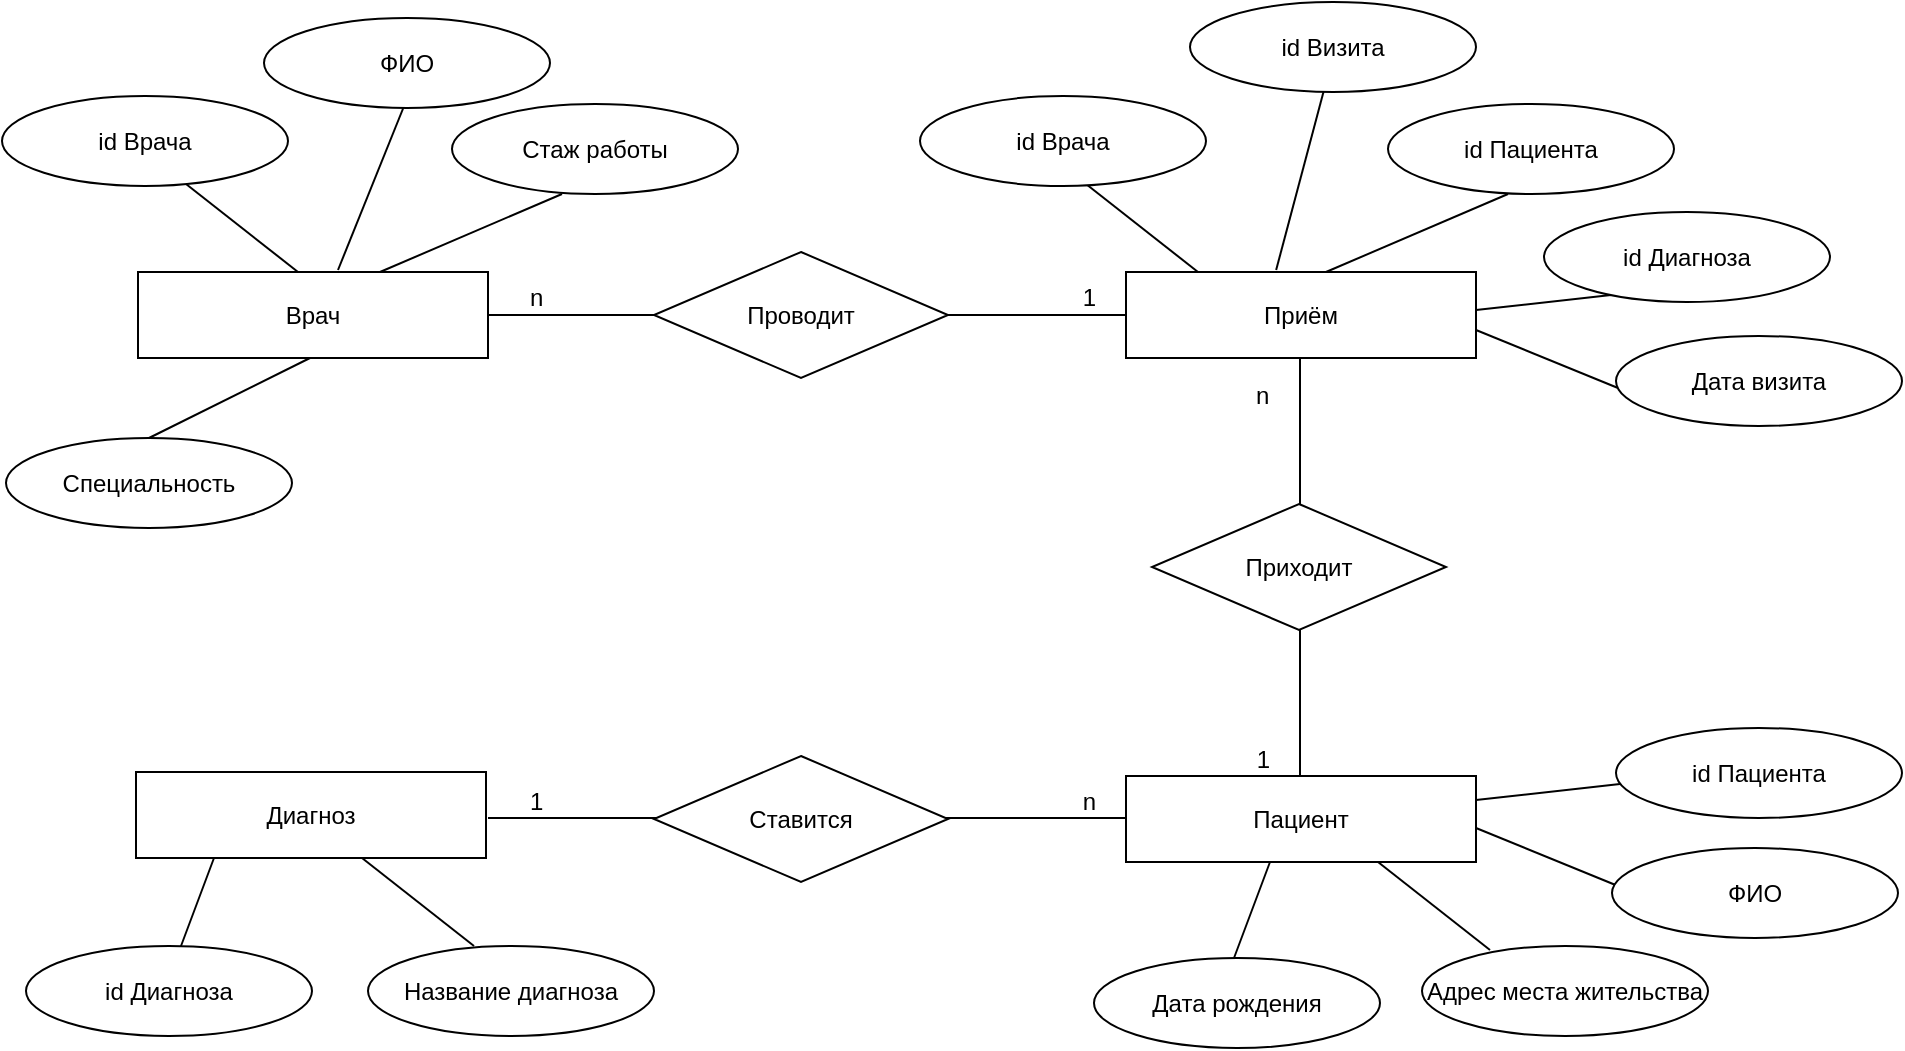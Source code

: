 <mxfile version="25.0.3" pages="2">
  <diagram name="Страница — 1" id="eFDU_y1cEftZBLFFB2Df">
    <mxGraphModel dx="1434" dy="759" grid="0" gridSize="10" guides="1" tooltips="1" connect="1" arrows="1" fold="1" page="1" pageScale="1" pageWidth="1169" pageHeight="827" math="0" shadow="0">
      <root>
        <mxCell id="0" />
        <mxCell id="1" parent="0" />
        <mxCell id="acI447qzfLButbWmioAm-18" value="Врач" style="rounded=0;whiteSpace=wrap;html=1;" vertex="1" parent="1">
          <mxGeometry x="208" y="214" width="175" height="43" as="geometry" />
        </mxCell>
        <mxCell id="acI447qzfLButbWmioAm-26" value="Приём" style="rounded=0;whiteSpace=wrap;html=1;" vertex="1" parent="1">
          <mxGeometry x="702" y="214" width="175" height="43" as="geometry" />
        </mxCell>
        <mxCell id="acI447qzfLButbWmioAm-33" value="Пациент" style="rounded=0;whiteSpace=wrap;html=1;" vertex="1" parent="1">
          <mxGeometry x="702" y="466" width="175" height="43" as="geometry" />
        </mxCell>
        <mxCell id="acI447qzfLButbWmioAm-36" value="Диагноз" style="rounded=0;whiteSpace=wrap;html=1;" vertex="1" parent="1">
          <mxGeometry x="207" y="464" width="175" height="43" as="geometry" />
        </mxCell>
        <mxCell id="acI447qzfLButbWmioAm-43" value="" style="endArrow=none;html=1;rounded=0;entryX=0;entryY=0.5;entryDx=0;entryDy=0;exitX=1;exitY=0.5;exitDx=0;exitDy=0;" edge="1" parent="1" source="acI447qzfLButbWmioAm-18" target="acI447qzfLButbWmioAm-26">
          <mxGeometry relative="1" as="geometry">
            <mxPoint x="383" y="233" as="sourcePoint" />
            <mxPoint x="701" y="231" as="targetPoint" />
          </mxGeometry>
        </mxCell>
        <mxCell id="acI447qzfLButbWmioAm-44" value="n" style="resizable=0;html=1;whiteSpace=wrap;align=left;verticalAlign=bottom;" connectable="0" vertex="1" parent="acI447qzfLButbWmioAm-43">
          <mxGeometry x="-1" relative="1" as="geometry">
            <mxPoint x="19" as="offset" />
          </mxGeometry>
        </mxCell>
        <mxCell id="acI447qzfLButbWmioAm-45" value="1" style="resizable=0;html=1;whiteSpace=wrap;align=right;verticalAlign=bottom;" connectable="0" vertex="1" parent="acI447qzfLButbWmioAm-43">
          <mxGeometry x="1" relative="1" as="geometry">
            <mxPoint x="-14" as="offset" />
          </mxGeometry>
        </mxCell>
        <mxCell id="acI447qzfLButbWmioAm-20" value="Проводит" style="rhombus;whiteSpace=wrap;html=1;" vertex="1" parent="1">
          <mxGeometry x="466" y="204" width="147" height="63" as="geometry" />
        </mxCell>
        <mxCell id="acI447qzfLButbWmioAm-46" value="" style="endArrow=none;html=1;rounded=0;exitX=1;exitY=0.5;exitDx=0;exitDy=0;" edge="1" parent="1">
          <mxGeometry relative="1" as="geometry">
            <mxPoint x="789" y="257" as="sourcePoint" />
            <mxPoint x="789" y="466" as="targetPoint" />
          </mxGeometry>
        </mxCell>
        <mxCell id="acI447qzfLButbWmioAm-47" value="n" style="resizable=0;html=1;whiteSpace=wrap;align=left;verticalAlign=bottom;" connectable="0" vertex="1" parent="acI447qzfLButbWmioAm-46">
          <mxGeometry x="-1" relative="1" as="geometry">
            <mxPoint x="-24" y="27" as="offset" />
          </mxGeometry>
        </mxCell>
        <mxCell id="acI447qzfLButbWmioAm-48" value="1" style="resizable=0;html=1;whiteSpace=wrap;align=right;verticalAlign=bottom;" connectable="0" vertex="1" parent="acI447qzfLButbWmioAm-46">
          <mxGeometry x="1" relative="1" as="geometry">
            <mxPoint x="-14" as="offset" />
          </mxGeometry>
        </mxCell>
        <mxCell id="acI447qzfLButbWmioAm-31" value="Приходит" style="rhombus;whiteSpace=wrap;html=1;" vertex="1" parent="1">
          <mxGeometry x="715" y="330" width="147" height="63" as="geometry" />
        </mxCell>
        <mxCell id="acI447qzfLButbWmioAm-49" value="" style="endArrow=none;html=1;rounded=0;entryX=0;entryY=0.5;entryDx=0;entryDy=0;exitX=1;exitY=0.5;exitDx=0;exitDy=0;" edge="1" parent="1">
          <mxGeometry relative="1" as="geometry">
            <mxPoint x="383" y="487" as="sourcePoint" />
            <mxPoint x="702" y="487" as="targetPoint" />
          </mxGeometry>
        </mxCell>
        <mxCell id="acI447qzfLButbWmioAm-50" value="1" style="resizable=0;html=1;whiteSpace=wrap;align=left;verticalAlign=bottom;" connectable="0" vertex="1" parent="acI447qzfLButbWmioAm-49">
          <mxGeometry x="-1" relative="1" as="geometry">
            <mxPoint x="19" as="offset" />
          </mxGeometry>
        </mxCell>
        <mxCell id="acI447qzfLButbWmioAm-51" value="n" style="resizable=0;html=1;whiteSpace=wrap;align=right;verticalAlign=bottom;" connectable="0" vertex="1" parent="acI447qzfLButbWmioAm-49">
          <mxGeometry x="1" relative="1" as="geometry">
            <mxPoint x="-14" as="offset" />
          </mxGeometry>
        </mxCell>
        <mxCell id="acI447qzfLButbWmioAm-37" value="Ставится" style="rhombus;whiteSpace=wrap;html=1;" vertex="1" parent="1">
          <mxGeometry x="466" y="456" width="147" height="63" as="geometry" />
        </mxCell>
        <mxCell id="acI447qzfLButbWmioAm-52" value="" style="endArrow=none;html=1;rounded=0;exitX=0.429;exitY=-0.023;exitDx=0;exitDy=0;exitPerimeter=0;" edge="1" parent="1" source="acI447qzfLButbWmioAm-26">
          <mxGeometry width="50" height="50" relative="1" as="geometry">
            <mxPoint x="761" y="214" as="sourcePoint" />
            <mxPoint x="801" y="123" as="targetPoint" />
          </mxGeometry>
        </mxCell>
        <mxCell id="acI447qzfLButbWmioAm-55" value="" style="endArrow=none;html=1;rounded=0;exitX=0.4;exitY=0.023;exitDx=0;exitDy=0;exitPerimeter=0;" edge="1" parent="1">
          <mxGeometry width="50" height="50" relative="1" as="geometry">
            <mxPoint x="288" y="213.999" as="sourcePoint" />
            <mxPoint x="232" y="170" as="targetPoint" />
          </mxGeometry>
        </mxCell>
        <mxCell id="acI447qzfLButbWmioAm-56" value="id Врача" style="ellipse;whiteSpace=wrap;html=1;" vertex="1" parent="1">
          <mxGeometry x="140" y="126" width="143" height="45" as="geometry" />
        </mxCell>
        <mxCell id="acI447qzfLButbWmioAm-58" value="" style="endArrow=none;html=1;rounded=0;entryX=0.622;entryY=1;entryDx=0;entryDy=0;entryPerimeter=0;" edge="1" parent="1">
          <mxGeometry width="50" height="50" relative="1" as="geometry">
            <mxPoint x="308" y="213" as="sourcePoint" />
            <mxPoint x="341.446" y="130" as="targetPoint" />
          </mxGeometry>
        </mxCell>
        <mxCell id="acI447qzfLButbWmioAm-60" value="ФИО" style="ellipse;whiteSpace=wrap;html=1;" vertex="1" parent="1">
          <mxGeometry x="271" y="87" width="143" height="45" as="geometry" />
        </mxCell>
        <mxCell id="acI447qzfLButbWmioAm-61" value="" style="endArrow=none;html=1;rounded=0;" edge="1" parent="1">
          <mxGeometry width="50" height="50" relative="1" as="geometry">
            <mxPoint x="420" y="175" as="sourcePoint" />
            <mxPoint x="329" y="214" as="targetPoint" />
          </mxGeometry>
        </mxCell>
        <mxCell id="acI447qzfLButbWmioAm-63" value="Стаж работы" style="ellipse;whiteSpace=wrap;html=1;" vertex="1" parent="1">
          <mxGeometry x="365" y="130" width="143" height="45" as="geometry" />
        </mxCell>
        <mxCell id="acI447qzfLButbWmioAm-64" value="Специальность" style="ellipse;whiteSpace=wrap;html=1;" vertex="1" parent="1">
          <mxGeometry x="142" y="297" width="143" height="45" as="geometry" />
        </mxCell>
        <mxCell id="acI447qzfLButbWmioAm-65" value="" style="endArrow=none;html=1;rounded=0;entryX=0.5;entryY=0;entryDx=0;entryDy=0;" edge="1" parent="1" target="acI447qzfLButbWmioAm-64">
          <mxGeometry width="50" height="50" relative="1" as="geometry">
            <mxPoint x="294" y="257" as="sourcePoint" />
            <mxPoint x="203" y="296" as="targetPoint" />
          </mxGeometry>
        </mxCell>
        <mxCell id="acI447qzfLButbWmioAm-67" value="" style="endArrow=none;html=1;rounded=0;exitX=0.4;exitY=0.023;exitDx=0;exitDy=0;exitPerimeter=0;" edge="1" parent="1">
          <mxGeometry width="50" height="50" relative="1" as="geometry">
            <mxPoint x="738" y="213.999" as="sourcePoint" />
            <mxPoint x="682" y="170" as="targetPoint" />
          </mxGeometry>
        </mxCell>
        <mxCell id="acI447qzfLButbWmioAm-68" value="id Врача" style="ellipse;whiteSpace=wrap;html=1;" vertex="1" parent="1">
          <mxGeometry x="599" y="126" width="143" height="45" as="geometry" />
        </mxCell>
        <mxCell id="acI447qzfLButbWmioAm-69" value="id Визита" style="ellipse;whiteSpace=wrap;html=1;" vertex="1" parent="1">
          <mxGeometry x="734" y="79" width="143" height="45" as="geometry" />
        </mxCell>
        <mxCell id="acI447qzfLButbWmioAm-70" value="" style="endArrow=none;html=1;rounded=0;" edge="1" parent="1">
          <mxGeometry width="50" height="50" relative="1" as="geometry">
            <mxPoint x="893" y="175" as="sourcePoint" />
            <mxPoint x="802" y="214" as="targetPoint" />
          </mxGeometry>
        </mxCell>
        <mxCell id="acI447qzfLButbWmioAm-71" value="id Пациента" style="ellipse;whiteSpace=wrap;html=1;" vertex="1" parent="1">
          <mxGeometry x="833" y="130" width="143" height="45" as="geometry" />
        </mxCell>
        <mxCell id="acI447qzfLButbWmioAm-72" value="" style="endArrow=none;html=1;rounded=0;" edge="1" parent="1">
          <mxGeometry width="50" height="50" relative="1" as="geometry">
            <mxPoint x="949" y="225" as="sourcePoint" />
            <mxPoint x="877" y="233" as="targetPoint" />
          </mxGeometry>
        </mxCell>
        <mxCell id="acI447qzfLButbWmioAm-73" value="id Диагноза" style="ellipse;whiteSpace=wrap;html=1;" vertex="1" parent="1">
          <mxGeometry x="911" y="184" width="143" height="45" as="geometry" />
        </mxCell>
        <mxCell id="acI447qzfLButbWmioAm-74" value="" style="endArrow=none;html=1;rounded=0;" edge="1" parent="1">
          <mxGeometry width="50" height="50" relative="1" as="geometry">
            <mxPoint x="948" y="272" as="sourcePoint" />
            <mxPoint x="877" y="243" as="targetPoint" />
          </mxGeometry>
        </mxCell>
        <mxCell id="acI447qzfLButbWmioAm-75" value="Дата визита" style="ellipse;whiteSpace=wrap;html=1;" vertex="1" parent="1">
          <mxGeometry x="947" y="246" width="143" height="45" as="geometry" />
        </mxCell>
        <mxCell id="acI447qzfLButbWmioAm-76" value="" style="endArrow=none;html=1;rounded=0;exitX=0.4;exitY=0.023;exitDx=0;exitDy=0;exitPerimeter=0;" edge="1" parent="1">
          <mxGeometry width="50" height="50" relative="1" as="geometry">
            <mxPoint x="884" y="552.999" as="sourcePoint" />
            <mxPoint x="828" y="509" as="targetPoint" />
          </mxGeometry>
        </mxCell>
        <mxCell id="acI447qzfLButbWmioAm-77" value="" style="endArrow=none;html=1;rounded=0;" edge="1" parent="1">
          <mxGeometry width="50" height="50" relative="1" as="geometry">
            <mxPoint x="948" y="521" as="sourcePoint" />
            <mxPoint x="877" y="492" as="targetPoint" />
          </mxGeometry>
        </mxCell>
        <mxCell id="acI447qzfLButbWmioAm-78" value="" style="endArrow=none;html=1;rounded=0;" edge="1" parent="1">
          <mxGeometry width="50" height="50" relative="1" as="geometry">
            <mxPoint x="949" y="470" as="sourcePoint" />
            <mxPoint x="877" y="478" as="targetPoint" />
          </mxGeometry>
        </mxCell>
        <mxCell id="acI447qzfLButbWmioAm-79" value="id Пациента" style="ellipse;whiteSpace=wrap;html=1;" vertex="1" parent="1">
          <mxGeometry x="947" y="442" width="143" height="45" as="geometry" />
        </mxCell>
        <mxCell id="acI447qzfLButbWmioAm-80" value="ФИО" style="ellipse;whiteSpace=wrap;html=1;" vertex="1" parent="1">
          <mxGeometry x="945" y="502" width="143" height="45" as="geometry" />
        </mxCell>
        <mxCell id="acI447qzfLButbWmioAm-81" value="Адрес места жительства" style="ellipse;whiteSpace=wrap;html=1;" vertex="1" parent="1">
          <mxGeometry x="850" y="551" width="143" height="45" as="geometry" />
        </mxCell>
        <mxCell id="acI447qzfLButbWmioAm-82" value="" style="endArrow=none;html=1;rounded=0;" edge="1" parent="1">
          <mxGeometry width="50" height="50" relative="1" as="geometry">
            <mxPoint x="774" y="509" as="sourcePoint" />
            <mxPoint x="756" y="557" as="targetPoint" />
          </mxGeometry>
        </mxCell>
        <mxCell id="acI447qzfLButbWmioAm-83" value="Дата рождения" style="ellipse;whiteSpace=wrap;html=1;" vertex="1" parent="1">
          <mxGeometry x="686" y="557" width="143" height="45" as="geometry" />
        </mxCell>
        <mxCell id="acI447qzfLButbWmioAm-85" value="" style="endArrow=none;html=1;rounded=0;" edge="1" parent="1">
          <mxGeometry width="50" height="50" relative="1" as="geometry">
            <mxPoint x="246" y="507" as="sourcePoint" />
            <mxPoint x="228" y="555" as="targetPoint" />
          </mxGeometry>
        </mxCell>
        <mxCell id="acI447qzfLButbWmioAm-86" value="id Диагноза" style="ellipse;whiteSpace=wrap;html=1;" vertex="1" parent="1">
          <mxGeometry x="152" y="551" width="143" height="45" as="geometry" />
        </mxCell>
        <mxCell id="acI447qzfLButbWmioAm-87" value="" style="endArrow=none;html=1;rounded=0;exitX=0.4;exitY=0.023;exitDx=0;exitDy=0;exitPerimeter=0;" edge="1" parent="1">
          <mxGeometry width="50" height="50" relative="1" as="geometry">
            <mxPoint x="376" y="550.999" as="sourcePoint" />
            <mxPoint x="320" y="507" as="targetPoint" />
          </mxGeometry>
        </mxCell>
        <mxCell id="acI447qzfLButbWmioAm-88" value="Название диагноза" style="ellipse;whiteSpace=wrap;html=1;" vertex="1" parent="1">
          <mxGeometry x="323" y="551" width="143" height="45" as="geometry" />
        </mxCell>
      </root>
    </mxGraphModel>
  </diagram>
  <diagram id="fd7XyyIh4EF2Jz93ODol" name="Страница — 2">
    <mxGraphModel grid="0" page="1" gridSize="10" guides="1" tooltips="1" connect="1" arrows="1" fold="1" pageScale="1" pageWidth="1169" pageHeight="827" math="0" shadow="0">
      <root>
        <mxCell id="0" />
        <mxCell id="1" parent="0" />
      </root>
    </mxGraphModel>
  </diagram>
</mxfile>
